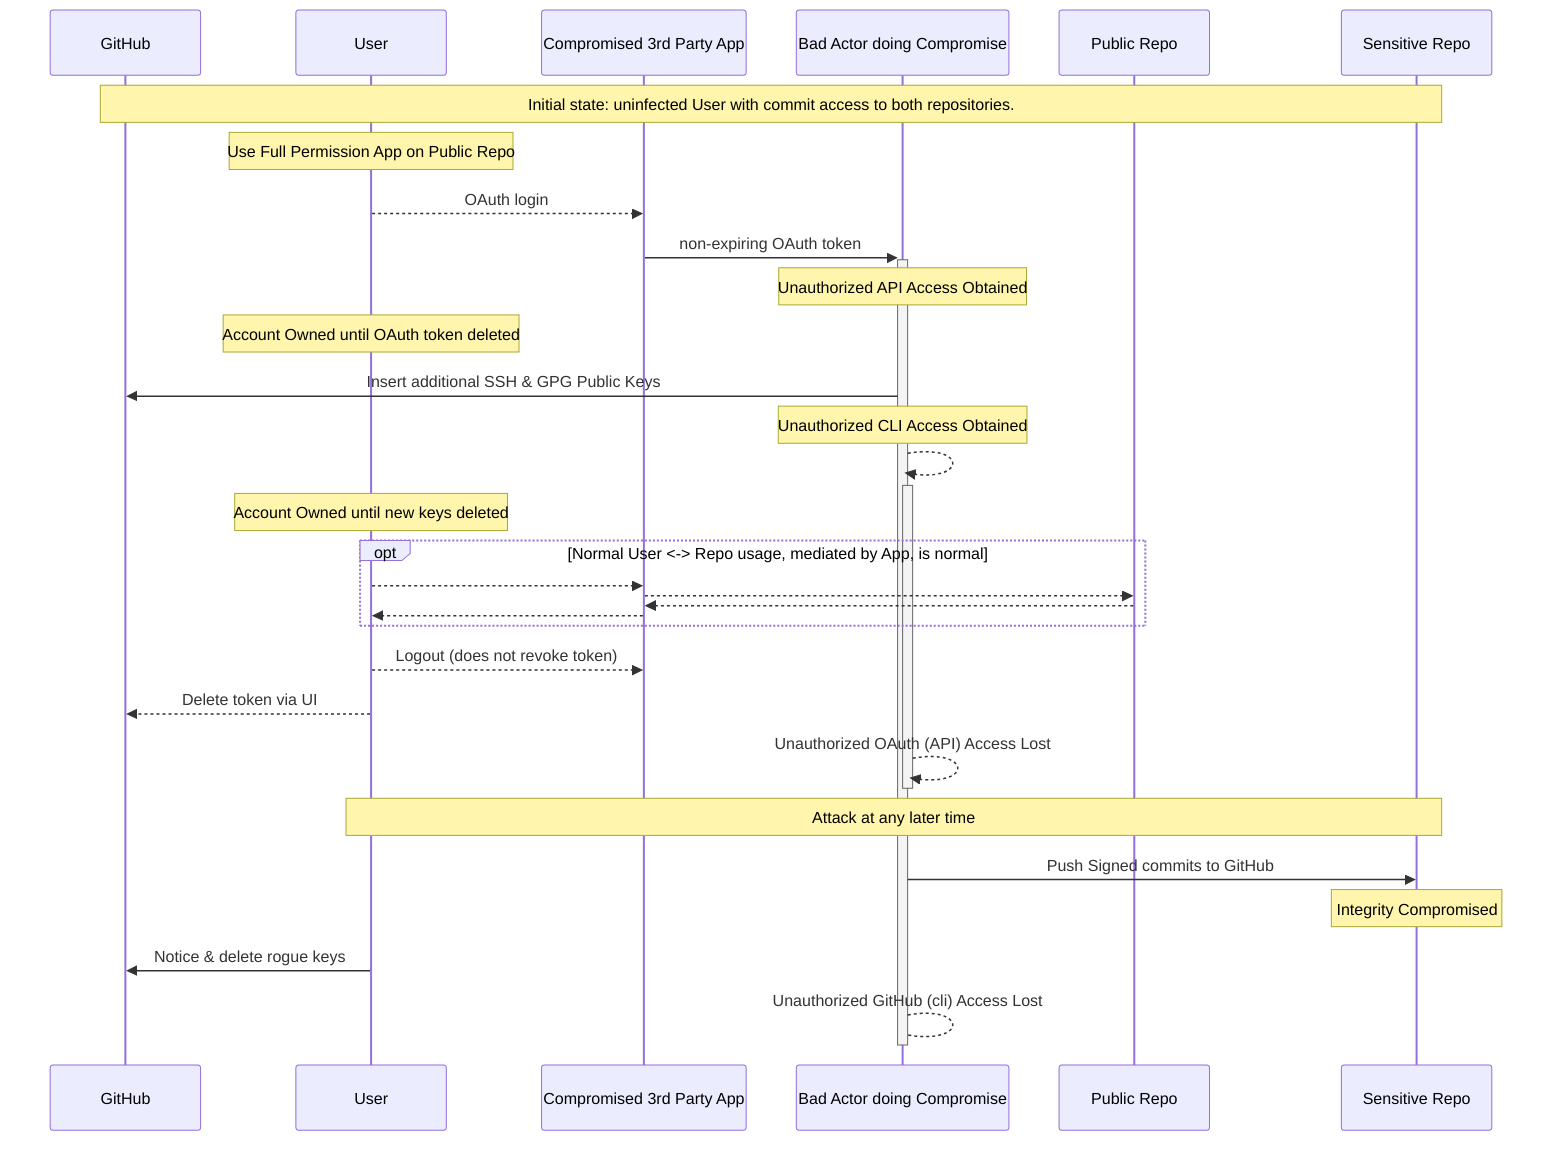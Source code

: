 sequenceDiagram
 Participant GH as GitHub
 Participant U as User
 Participant CA as Compromised 3rd Party App
 Participant BA as Bad Actor doing Compromise
 Participant PR as Public Repo
 Participant SR as Sensitive Repo

note over GH,SR: Initial state: uninfected User with commit access to both repositories.

note over U: Use Full Permission App on Public Repo
U -->>CA: OAuth login
CA->>+BA: non-expiring OAuth token
note over BA: Unauthorized API Access Obtained
Note over U: Account Owned until OAuth token deleted
BA->>GH: Insert additional SSH & GPG Public Keys
note over BA: Unauthorized CLI Access Obtained
BA-->>+BA:  
Note over U: Account Owned until new keys deleted
opt Normal User <-> Repo usage, mediated by App, is normal
    U -->> CA: 
    CA -->>PR:  
    PR -->>CA: 
    CA -->>U: 
end
U -->>CA: Logout (does not revoke token)

U -->>GH: Delete token via UI
BA -->>-BA: Unauthorized OAuth (API) Access Lost

note over U,SR: Attack at any later time
BA ->> SR: Push Signed commits to GitHub
note over SR: Integrity Compromised

U ->>GH: Notice & delete rogue keys
BA-->-BA: Unauthorized GitHub (cli) Access Lost